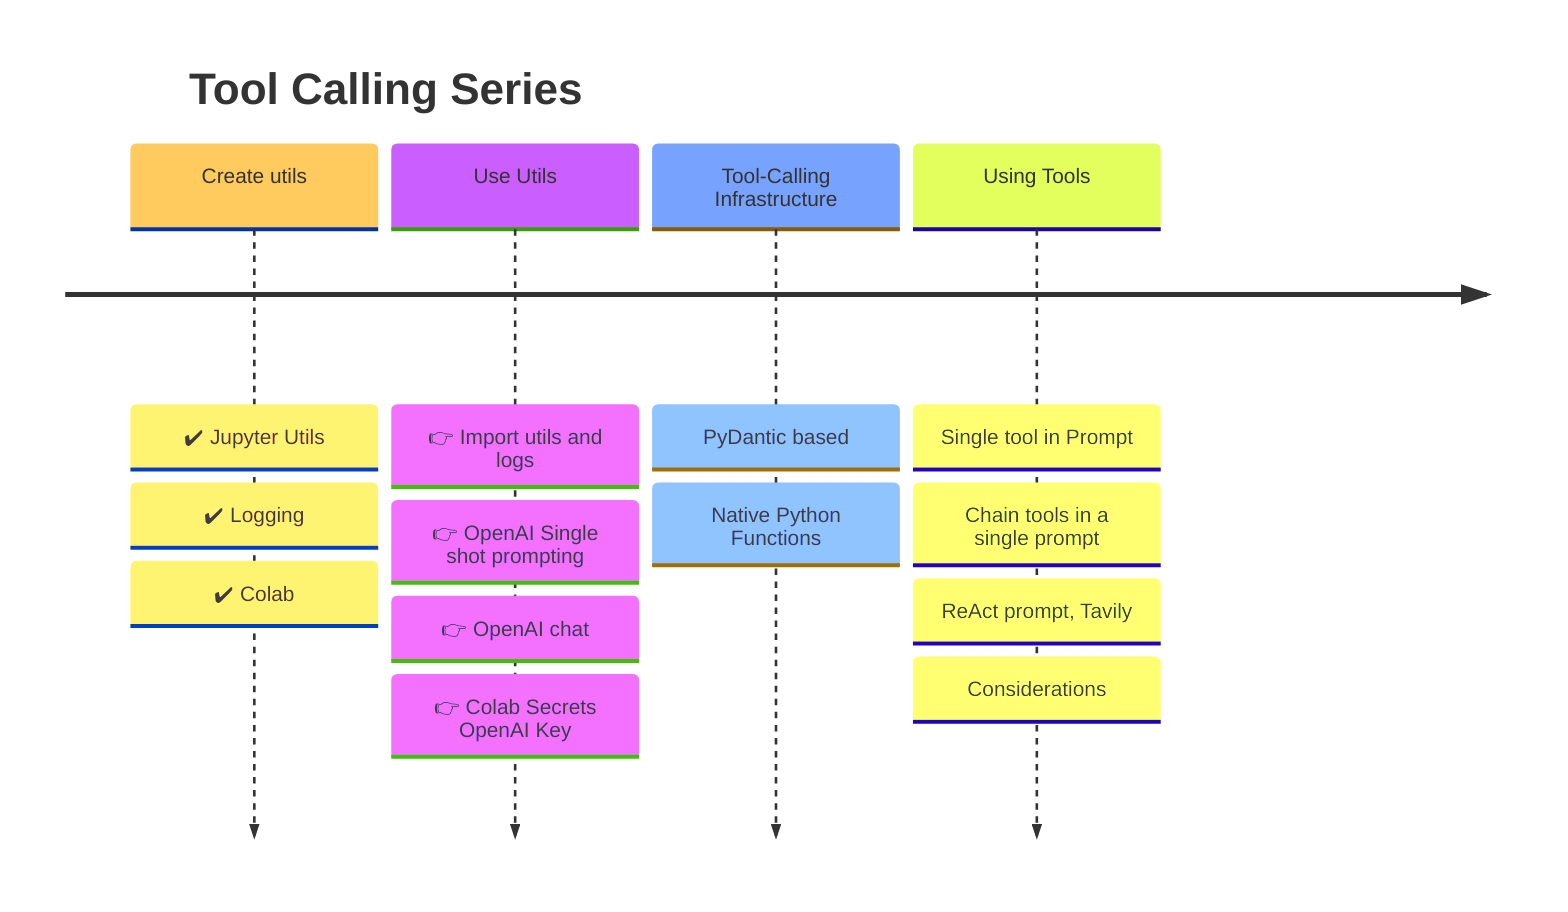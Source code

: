 %%{init: { 'logLevel': 'debug', 'theme': 'base' } }%%
timeline
    title Tool Calling Series 
    Create utils: ✔️ Jupyter Utils 
         : ✔️ Logging 
         : ✔️ Colab 
    Use Utils: 👉 Import utils and logs
             : 👉 OpenAI Single shot prompting
             : 👉 OpenAI chat
             : 👉 Colab Secrets OpenAI Key     
    Tool-Calling Infrastructure : PyDantic based 
                                : Native Python Functions                                   
    Using Tools : Single tool in Prompt 
                : Chain tools in a single prompt 
                : ReAct prompt, Tavily
                : Considerations
